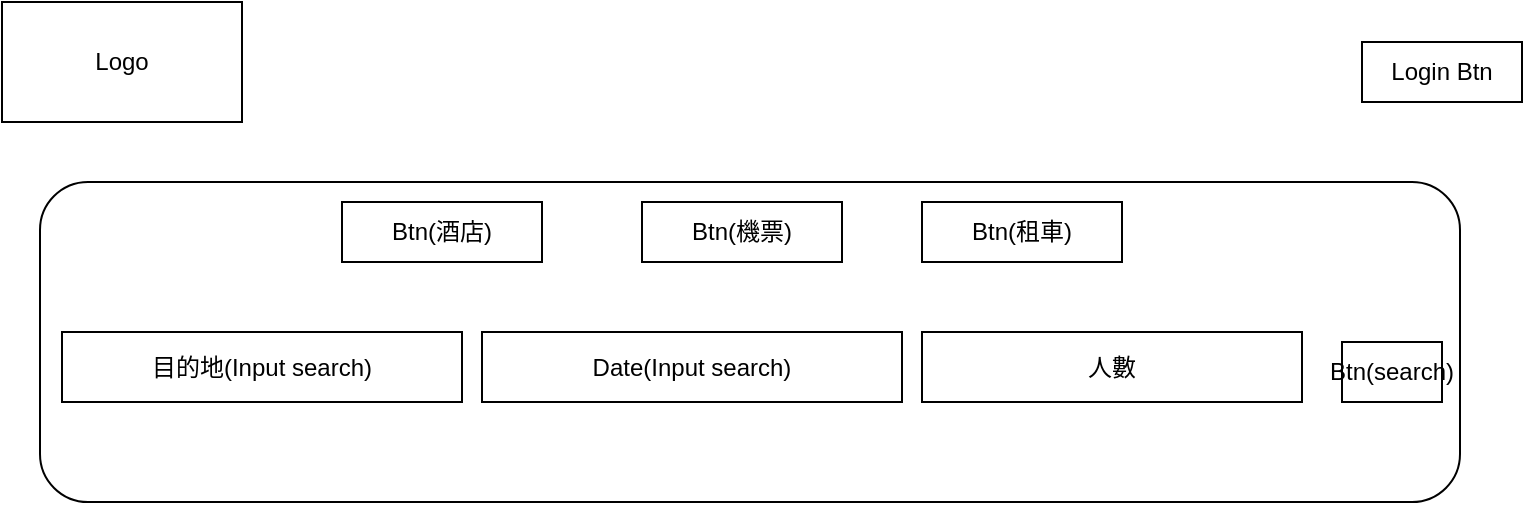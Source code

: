 <mxfile version="22.0.4" type="google">
  <diagram name="第1頁" id="yhkR6pUVogOGr_vbKUKw">
    <mxGraphModel grid="1" page="1" gridSize="10" guides="1" tooltips="1" connect="1" arrows="1" fold="1" pageScale="1" pageWidth="827" pageHeight="1169" math="0" shadow="0">
      <root>
        <mxCell id="0" />
        <mxCell id="1" parent="0" />
        <mxCell id="xEqCbCpqzMmOeNpdaJ_V-1" value="Logo" style="rounded=0;whiteSpace=wrap;html=1;" vertex="1" parent="1">
          <mxGeometry x="40" y="40" width="120" height="60" as="geometry" />
        </mxCell>
        <mxCell id="xEqCbCpqzMmOeNpdaJ_V-2" value="Login Btn" style="rounded=0;whiteSpace=wrap;html=1;" vertex="1" parent="1">
          <mxGeometry x="720" y="60" width="80" height="30" as="geometry" />
        </mxCell>
        <mxCell id="xEqCbCpqzMmOeNpdaJ_V-4" value="" style="rounded=1;whiteSpace=wrap;html=1;" vertex="1" parent="1">
          <mxGeometry x="59" y="130" width="710" height="160" as="geometry" />
        </mxCell>
        <mxCell id="xEqCbCpqzMmOeNpdaJ_V-7" value="Btn(酒店)" style="rounded=0;whiteSpace=wrap;html=1;" vertex="1" parent="1">
          <mxGeometry x="210" y="140" width="100" height="30" as="geometry" />
        </mxCell>
        <mxCell id="xEqCbCpqzMmOeNpdaJ_V-8" value="Btn(機票)" style="rounded=0;whiteSpace=wrap;html=1;" vertex="1" parent="1">
          <mxGeometry x="360" y="140" width="100" height="30" as="geometry" />
        </mxCell>
        <mxCell id="xEqCbCpqzMmOeNpdaJ_V-9" value="Btn(租車)" style="rounded=0;whiteSpace=wrap;html=1;" vertex="1" parent="1">
          <mxGeometry x="500" y="140" width="100" height="30" as="geometry" />
        </mxCell>
        <mxCell id="xEqCbCpqzMmOeNpdaJ_V-10" value="目的地(Input search)" style="rounded=0;whiteSpace=wrap;html=1;" vertex="1" parent="1">
          <mxGeometry x="70" y="205" width="200" height="35" as="geometry" />
        </mxCell>
        <mxCell id="xEqCbCpqzMmOeNpdaJ_V-11" value="Date(Input search)" style="rounded=0;whiteSpace=wrap;html=1;" vertex="1" parent="1">
          <mxGeometry x="280" y="205" width="210" height="35" as="geometry" />
        </mxCell>
        <mxCell id="xEqCbCpqzMmOeNpdaJ_V-12" value="人數" style="rounded=0;whiteSpace=wrap;html=1;" vertex="1" parent="1">
          <mxGeometry x="500" y="205" width="190" height="35" as="geometry" />
        </mxCell>
        <mxCell id="xEqCbCpqzMmOeNpdaJ_V-13" value="Btn(search)" style="rounded=0;whiteSpace=wrap;html=1;" vertex="1" parent="1">
          <mxGeometry x="710" y="210" width="50" height="30" as="geometry" />
        </mxCell>
        <mxCell id="xEqCbCpqzMmOeNpdaJ_V-15" style="edgeStyle=orthogonalEdgeStyle;rounded=0;orthogonalLoop=1;jettySize=auto;html=1;exitX=0.5;exitY=1;exitDx=0;exitDy=0;" edge="1" parent="1" source="xEqCbCpqzMmOeNpdaJ_V-4" target="xEqCbCpqzMmOeNpdaJ_V-4">
          <mxGeometry relative="1" as="geometry" />
        </mxCell>
      </root>
    </mxGraphModel>
  </diagram>
</mxfile>
